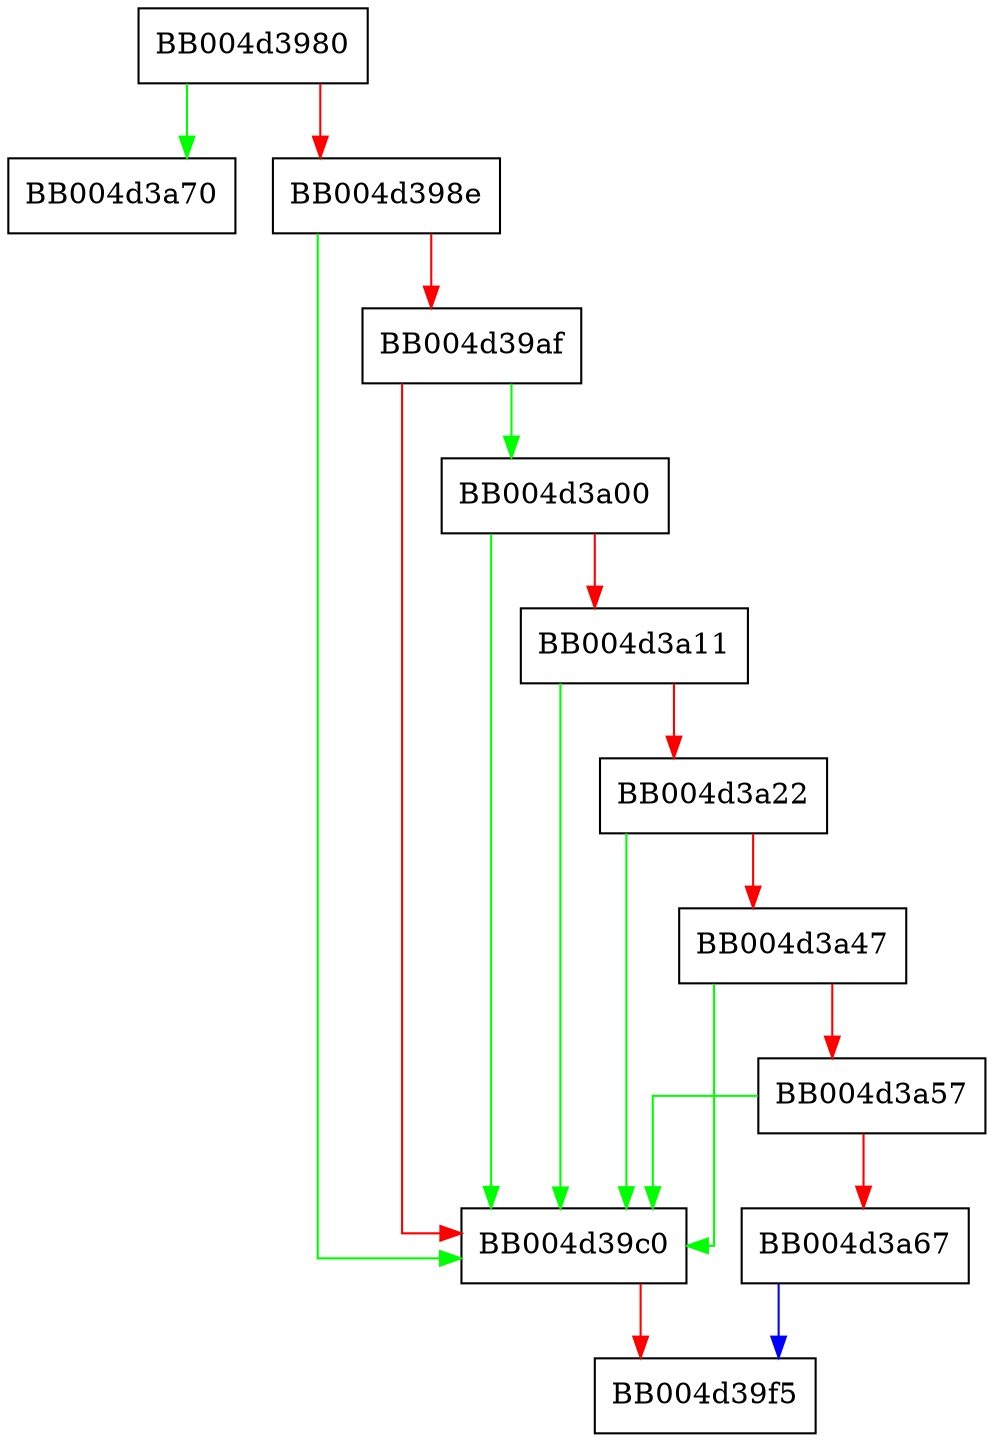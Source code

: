 digraph tls_construct_ctos_srp {
  node [shape="box"];
  graph [splines=ortho];
  BB004d3980 -> BB004d3a70 [color="green"];
  BB004d3980 -> BB004d398e [color="red"];
  BB004d398e -> BB004d39c0 [color="green"];
  BB004d398e -> BB004d39af [color="red"];
  BB004d39af -> BB004d3a00 [color="green"];
  BB004d39af -> BB004d39c0 [color="red"];
  BB004d39c0 -> BB004d39f5 [color="red"];
  BB004d3a00 -> BB004d39c0 [color="green"];
  BB004d3a00 -> BB004d3a11 [color="red"];
  BB004d3a11 -> BB004d39c0 [color="green"];
  BB004d3a11 -> BB004d3a22 [color="red"];
  BB004d3a22 -> BB004d39c0 [color="green"];
  BB004d3a22 -> BB004d3a47 [color="red"];
  BB004d3a47 -> BB004d39c0 [color="green"];
  BB004d3a47 -> BB004d3a57 [color="red"];
  BB004d3a57 -> BB004d39c0 [color="green"];
  BB004d3a57 -> BB004d3a67 [color="red"];
  BB004d3a67 -> BB004d39f5 [color="blue"];
}